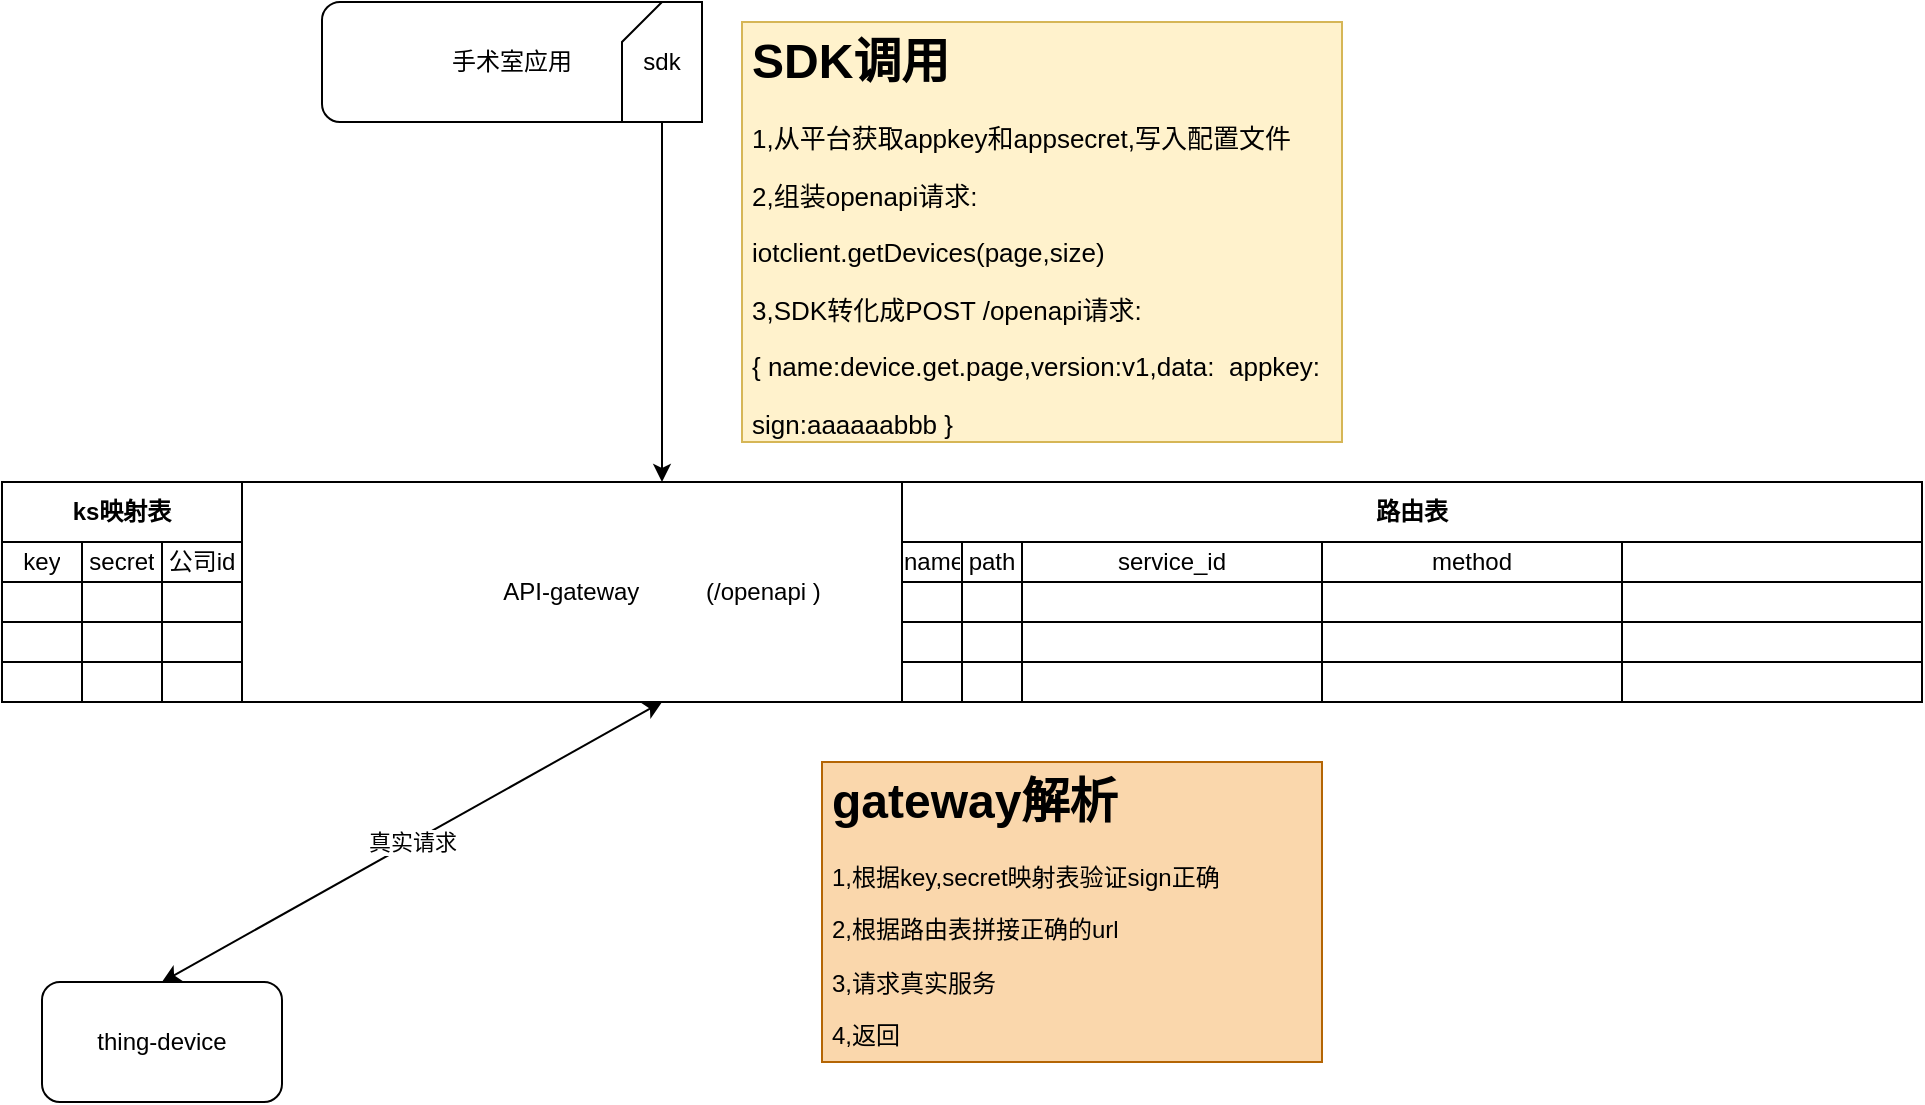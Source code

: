 <mxfile version="14.4.7" type="github"><diagram id="MEoMApLvEtQtHPDve6Ls" name="第 1 页"><mxGraphModel dx="1422" dy="762" grid="1" gridSize="10" guides="1" tooltips="1" connect="1" arrows="1" fold="1" page="1" pageScale="1" pageWidth="827" pageHeight="1169" math="0" shadow="0"><root><mxCell id="0"/><mxCell id="1" parent="0"/><mxCell id="lS9Wncv-ep41MwpDrUx7-1" value="手术室应用" style="rounded=1;whiteSpace=wrap;html=1;align=center;" vertex="1" parent="1"><mxGeometry x="290" y="120" width="190" height="60" as="geometry"/></mxCell><mxCell id="lS9Wncv-ep41MwpDrUx7-10" style="edgeStyle=orthogonalEdgeStyle;rounded=0;orthogonalLoop=1;jettySize=auto;html=1;exitX=0.5;exitY=1;exitDx=0;exitDy=0;exitPerimeter=0;" edge="1" parent="1" source="lS9Wncv-ep41MwpDrUx7-2" target="lS9Wncv-ep41MwpDrUx7-9"><mxGeometry relative="1" as="geometry"/></mxCell><mxCell id="lS9Wncv-ep41MwpDrUx7-2" value="sdk" style="shape=card;whiteSpace=wrap;html=1;size=20;" vertex="1" parent="1"><mxGeometry x="440" y="120" width="40" height="60" as="geometry"/></mxCell><mxCell id="lS9Wncv-ep41MwpDrUx7-6" value="&lt;p style=&quot;line-height: 100%&quot;&gt;&lt;/p&gt;&lt;h1&gt;&lt;font style=&quot;font-size: 24px&quot;&gt;SDK调用&lt;/font&gt;&lt;/h1&gt;&lt;p style=&quot;font-size: 13px&quot;&gt;&lt;font style=&quot;font-size: 13px&quot;&gt;1,从平台获取appkey和appsecret,写入配置文件&lt;/font&gt;&lt;/p&gt;&lt;p style=&quot;font-size: 13px&quot;&gt;&lt;font style=&quot;font-size: 13px&quot;&gt;2,组装openapi请求:&lt;/font&gt;&lt;/p&gt;&lt;p style=&quot;font-size: 13px&quot;&gt;&lt;font style=&quot;font-size: 13px&quot;&gt;iotclient.getDevices(page,size)&lt;/font&gt;&lt;/p&gt;&lt;p style=&quot;font-size: 13px&quot;&gt;&lt;font style=&quot;font-size: 13px&quot;&gt;3,SDK转化成POST /openapi请求:&lt;/font&gt;&lt;/p&gt;&lt;p style=&quot;font-size: 13px&quot;&gt;&lt;font style=&quot;font-size: 13px&quot;&gt;{ name:device.get.page,version:v1,data:&amp;nbsp; appkey:&amp;nbsp;&lt;/font&gt;&lt;/p&gt;&lt;p style=&quot;font-size: 13px&quot;&gt;&lt;font style=&quot;font-size: 13px&quot;&gt;sign:aaaaaabbb }&lt;/font&gt;&lt;/p&gt;&lt;p style=&quot;font-size: 13px&quot;&gt;&lt;font style=&quot;font-size: 13px&quot;&gt;&lt;br&gt;&lt;/font&gt;&lt;/p&gt;&lt;p&gt;&lt;br&gt;&lt;/p&gt;&lt;p&gt;&lt;/p&gt;" style="text;html=1;strokeColor=#d6b656;fillColor=#fff2cc;spacing=5;spacingTop=-20;whiteSpace=wrap;overflow=hidden;rounded=0;" vertex="1" parent="1"><mxGeometry x="500" y="130" width="300" height="210" as="geometry"/></mxCell><mxCell id="lS9Wncv-ep41MwpDrUx7-9" value="API-gateway&amp;nbsp; &amp;nbsp; &amp;nbsp; &amp;nbsp; &amp;nbsp; (/openapi )" style="rounded=0;whiteSpace=wrap;html=1;shadow=0;sketch=0;" vertex="1" parent="1"><mxGeometry x="130" y="360" width="660" height="110" as="geometry"/></mxCell><mxCell id="lS9Wncv-ep41MwpDrUx7-11" value="&lt;h1&gt;gateway解析&lt;/h1&gt;&lt;p&gt;1,根据key,secret映射表验证sign正确&lt;/p&gt;&lt;p&gt;2,根据路由表拼接正确的url&lt;/p&gt;&lt;p&gt;3,请求真实服务&lt;/p&gt;&lt;p&gt;4,返回&lt;/p&gt;" style="text;html=1;strokeColor=#b46504;fillColor=#fad7ac;spacing=5;spacingTop=-20;whiteSpace=wrap;overflow=hidden;rounded=0;shadow=0;sketch=0;" vertex="1" parent="1"><mxGeometry x="540" y="500" width="250" height="150" as="geometry"/></mxCell><mxCell id="lS9Wncv-ep41MwpDrUx7-12" value="thing-device" style="rounded=1;whiteSpace=wrap;html=1;shadow=0;sketch=0;" vertex="1" parent="1"><mxGeometry x="150" y="610" width="120" height="60" as="geometry"/></mxCell><mxCell id="lS9Wncv-ep41MwpDrUx7-13" value="真实请求" style="endArrow=classic;html=1;exitX=0.5;exitY=0;exitDx=0;exitDy=0;startArrow=classic;startFill=1;entryX=0.5;entryY=1;entryDx=0;entryDy=0;" edge="1" parent="1" source="lS9Wncv-ep41MwpDrUx7-12" target="lS9Wncv-ep41MwpDrUx7-9"><mxGeometry width="50" height="50" relative="1" as="geometry"><mxPoint x="360" y="480" as="sourcePoint"/><mxPoint x="410" y="430" as="targetPoint"/></mxGeometry></mxCell><mxCell id="lS9Wncv-ep41MwpDrUx7-15" value="ks映射表" style="shape=table;html=1;whiteSpace=wrap;startSize=30;container=1;collapsible=0;childLayout=tableLayout;fontStyle=1;align=center;shadow=0;sketch=0;" vertex="1" parent="1"><mxGeometry x="130" y="360" width="120" height="110" as="geometry"/></mxCell><mxCell id="lS9Wncv-ep41MwpDrUx7-16" value="" style="shape=partialRectangle;html=1;whiteSpace=wrap;collapsible=0;dropTarget=0;pointerEvents=0;fillColor=none;top=0;left=0;bottom=0;right=0;points=[[0,0.5],[1,0.5]];portConstraint=eastwest;" vertex="1" parent="lS9Wncv-ep41MwpDrUx7-15"><mxGeometry y="30" width="120" height="20" as="geometry"/></mxCell><mxCell id="lS9Wncv-ep41MwpDrUx7-17" value="key" style="shape=partialRectangle;html=1;whiteSpace=wrap;connectable=0;fillColor=none;top=0;left=0;bottom=0;right=0;overflow=hidden;" vertex="1" parent="lS9Wncv-ep41MwpDrUx7-16"><mxGeometry width="40" height="20" as="geometry"/></mxCell><mxCell id="lS9Wncv-ep41MwpDrUx7-18" value="secret" style="shape=partialRectangle;html=1;whiteSpace=wrap;connectable=0;fillColor=none;top=0;left=0;bottom=0;right=0;overflow=hidden;" vertex="1" parent="lS9Wncv-ep41MwpDrUx7-16"><mxGeometry x="40" width="40" height="20" as="geometry"/></mxCell><mxCell id="lS9Wncv-ep41MwpDrUx7-19" value="公司id" style="shape=partialRectangle;html=1;whiteSpace=wrap;connectable=0;fillColor=none;top=0;left=0;bottom=0;right=0;overflow=hidden;" vertex="1" parent="lS9Wncv-ep41MwpDrUx7-16"><mxGeometry x="80" width="40" height="20" as="geometry"/></mxCell><mxCell id="lS9Wncv-ep41MwpDrUx7-20" value="" style="shape=partialRectangle;html=1;whiteSpace=wrap;collapsible=0;dropTarget=0;pointerEvents=0;fillColor=none;top=0;left=0;bottom=0;right=0;points=[[0,0.5],[1,0.5]];portConstraint=eastwest;" vertex="1" parent="lS9Wncv-ep41MwpDrUx7-15"><mxGeometry y="50" width="120" height="20" as="geometry"/></mxCell><mxCell id="lS9Wncv-ep41MwpDrUx7-21" value="" style="shape=partialRectangle;html=1;whiteSpace=wrap;connectable=0;fillColor=none;top=0;left=0;bottom=0;right=0;overflow=hidden;" vertex="1" parent="lS9Wncv-ep41MwpDrUx7-20"><mxGeometry width="40" height="20" as="geometry"/></mxCell><mxCell id="lS9Wncv-ep41MwpDrUx7-22" value="" style="shape=partialRectangle;html=1;whiteSpace=wrap;connectable=0;fillColor=none;top=0;left=0;bottom=0;right=0;overflow=hidden;" vertex="1" parent="lS9Wncv-ep41MwpDrUx7-20"><mxGeometry x="40" width="40" height="20" as="geometry"/></mxCell><mxCell id="lS9Wncv-ep41MwpDrUx7-23" value="" style="shape=partialRectangle;html=1;whiteSpace=wrap;connectable=0;fillColor=none;top=0;left=0;bottom=0;right=0;overflow=hidden;" vertex="1" parent="lS9Wncv-ep41MwpDrUx7-20"><mxGeometry x="80" width="40" height="20" as="geometry"/></mxCell><mxCell id="lS9Wncv-ep41MwpDrUx7-28" value="" style="shape=partialRectangle;html=1;whiteSpace=wrap;collapsible=0;dropTarget=0;pointerEvents=0;fillColor=none;top=0;left=0;bottom=0;right=0;points=[[0,0.5],[1,0.5]];portConstraint=eastwest;" vertex="1" parent="lS9Wncv-ep41MwpDrUx7-15"><mxGeometry y="70" width="120" height="20" as="geometry"/></mxCell><mxCell id="lS9Wncv-ep41MwpDrUx7-29" value="" style="shape=partialRectangle;html=1;whiteSpace=wrap;connectable=0;fillColor=none;top=0;left=0;bottom=0;right=0;overflow=hidden;" vertex="1" parent="lS9Wncv-ep41MwpDrUx7-28"><mxGeometry width="40" height="20" as="geometry"/></mxCell><mxCell id="lS9Wncv-ep41MwpDrUx7-30" value="" style="shape=partialRectangle;html=1;whiteSpace=wrap;connectable=0;fillColor=none;top=0;left=0;bottom=0;right=0;overflow=hidden;" vertex="1" parent="lS9Wncv-ep41MwpDrUx7-28"><mxGeometry x="40" width="40" height="20" as="geometry"/></mxCell><mxCell id="lS9Wncv-ep41MwpDrUx7-31" value="" style="shape=partialRectangle;html=1;whiteSpace=wrap;connectable=0;fillColor=none;top=0;left=0;bottom=0;right=0;overflow=hidden;" vertex="1" parent="lS9Wncv-ep41MwpDrUx7-28"><mxGeometry x="80" width="40" height="20" as="geometry"/></mxCell><mxCell id="lS9Wncv-ep41MwpDrUx7-24" value="" style="shape=partialRectangle;html=1;whiteSpace=wrap;collapsible=0;dropTarget=0;pointerEvents=0;fillColor=none;top=0;left=0;bottom=0;right=0;points=[[0,0.5],[1,0.5]];portConstraint=eastwest;" vertex="1" parent="lS9Wncv-ep41MwpDrUx7-15"><mxGeometry y="90" width="120" height="20" as="geometry"/></mxCell><mxCell id="lS9Wncv-ep41MwpDrUx7-25" value="" style="shape=partialRectangle;html=1;whiteSpace=wrap;connectable=0;fillColor=none;top=0;left=0;bottom=0;right=0;overflow=hidden;" vertex="1" parent="lS9Wncv-ep41MwpDrUx7-24"><mxGeometry width="40" height="20" as="geometry"/></mxCell><mxCell id="lS9Wncv-ep41MwpDrUx7-26" value="" style="shape=partialRectangle;html=1;whiteSpace=wrap;connectable=0;fillColor=none;top=0;left=0;bottom=0;right=0;overflow=hidden;" vertex="1" parent="lS9Wncv-ep41MwpDrUx7-24"><mxGeometry x="40" width="40" height="20" as="geometry"/></mxCell><mxCell id="lS9Wncv-ep41MwpDrUx7-27" value="" style="shape=partialRectangle;html=1;whiteSpace=wrap;connectable=0;fillColor=none;top=0;left=0;bottom=0;right=0;overflow=hidden;" vertex="1" parent="lS9Wncv-ep41MwpDrUx7-24"><mxGeometry x="80" width="40" height="20" as="geometry"/></mxCell><mxCell id="lS9Wncv-ep41MwpDrUx7-36" value="路由表" style="shape=table;html=1;whiteSpace=wrap;startSize=30;container=1;collapsible=0;childLayout=tableLayout;fontStyle=1;align=center;shadow=0;sketch=0;" vertex="1" parent="1"><mxGeometry x="580" y="360" width="510" height="110" as="geometry"/></mxCell><mxCell id="lS9Wncv-ep41MwpDrUx7-37" value="" style="shape=partialRectangle;html=1;whiteSpace=wrap;collapsible=0;dropTarget=0;pointerEvents=0;fillColor=none;top=0;left=0;bottom=0;right=0;points=[[0,0.5],[1,0.5]];portConstraint=eastwest;" vertex="1" parent="lS9Wncv-ep41MwpDrUx7-36"><mxGeometry y="30" width="510" height="20" as="geometry"/></mxCell><mxCell id="lS9Wncv-ep41MwpDrUx7-38" value="name" style="shape=partialRectangle;html=1;whiteSpace=wrap;connectable=0;fillColor=none;top=0;left=0;bottom=0;right=0;overflow=hidden;" vertex="1" parent="lS9Wncv-ep41MwpDrUx7-37"><mxGeometry width="30" height="20" as="geometry"/></mxCell><mxCell id="lS9Wncv-ep41MwpDrUx7-39" value="path" style="shape=partialRectangle;html=1;whiteSpace=wrap;connectable=0;fillColor=none;top=0;left=0;bottom=0;right=0;overflow=hidden;" vertex="1" parent="lS9Wncv-ep41MwpDrUx7-37"><mxGeometry x="30" width="30" height="20" as="geometry"/></mxCell><mxCell id="lS9Wncv-ep41MwpDrUx7-40" value="service_id" style="shape=partialRectangle;html=1;whiteSpace=wrap;connectable=0;fillColor=none;top=0;left=0;bottom=0;right=0;overflow=hidden;" vertex="1" parent="lS9Wncv-ep41MwpDrUx7-37"><mxGeometry x="60" width="150" height="20" as="geometry"/></mxCell><mxCell id="lS9Wncv-ep41MwpDrUx7-54" value="method" style="shape=partialRectangle;html=1;whiteSpace=wrap;connectable=0;fillColor=none;top=0;left=0;bottom=0;right=0;overflow=hidden;" vertex="1" parent="lS9Wncv-ep41MwpDrUx7-37"><mxGeometry x="210" width="150" height="20" as="geometry"/></mxCell><mxCell id="lS9Wncv-ep41MwpDrUx7-58" style="shape=partialRectangle;html=1;whiteSpace=wrap;connectable=0;fillColor=none;top=0;left=0;bottom=0;right=0;overflow=hidden;" vertex="1" parent="lS9Wncv-ep41MwpDrUx7-37"><mxGeometry x="360" width="150" height="20" as="geometry"/></mxCell><mxCell id="lS9Wncv-ep41MwpDrUx7-41" value="" style="shape=partialRectangle;html=1;whiteSpace=wrap;collapsible=0;dropTarget=0;pointerEvents=0;fillColor=none;top=0;left=0;bottom=0;right=0;points=[[0,0.5],[1,0.5]];portConstraint=eastwest;" vertex="1" parent="lS9Wncv-ep41MwpDrUx7-36"><mxGeometry y="50" width="510" height="20" as="geometry"/></mxCell><mxCell id="lS9Wncv-ep41MwpDrUx7-42" value="" style="shape=partialRectangle;html=1;whiteSpace=wrap;connectable=0;fillColor=none;top=0;left=0;bottom=0;right=0;overflow=hidden;" vertex="1" parent="lS9Wncv-ep41MwpDrUx7-41"><mxGeometry width="30" height="20" as="geometry"/></mxCell><mxCell id="lS9Wncv-ep41MwpDrUx7-43" value="" style="shape=partialRectangle;html=1;whiteSpace=wrap;connectable=0;fillColor=none;top=0;left=0;bottom=0;right=0;overflow=hidden;" vertex="1" parent="lS9Wncv-ep41MwpDrUx7-41"><mxGeometry x="30" width="30" height="20" as="geometry"/></mxCell><mxCell id="lS9Wncv-ep41MwpDrUx7-44" value="" style="shape=partialRectangle;html=1;whiteSpace=wrap;connectable=0;fillColor=none;top=0;left=0;bottom=0;right=0;overflow=hidden;" vertex="1" parent="lS9Wncv-ep41MwpDrUx7-41"><mxGeometry x="60" width="150" height="20" as="geometry"/></mxCell><mxCell id="lS9Wncv-ep41MwpDrUx7-55" style="shape=partialRectangle;html=1;whiteSpace=wrap;connectable=0;fillColor=none;top=0;left=0;bottom=0;right=0;overflow=hidden;" vertex="1" parent="lS9Wncv-ep41MwpDrUx7-41"><mxGeometry x="210" width="150" height="20" as="geometry"/></mxCell><mxCell id="lS9Wncv-ep41MwpDrUx7-59" style="shape=partialRectangle;html=1;whiteSpace=wrap;connectable=0;fillColor=none;top=0;left=0;bottom=0;right=0;overflow=hidden;" vertex="1" parent="lS9Wncv-ep41MwpDrUx7-41"><mxGeometry x="360" width="150" height="20" as="geometry"/></mxCell><mxCell id="lS9Wncv-ep41MwpDrUx7-45" value="" style="shape=partialRectangle;html=1;whiteSpace=wrap;collapsible=0;dropTarget=0;pointerEvents=0;fillColor=none;top=0;left=0;bottom=0;right=0;points=[[0,0.5],[1,0.5]];portConstraint=eastwest;" vertex="1" parent="lS9Wncv-ep41MwpDrUx7-36"><mxGeometry y="70" width="510" height="20" as="geometry"/></mxCell><mxCell id="lS9Wncv-ep41MwpDrUx7-46" value="" style="shape=partialRectangle;html=1;whiteSpace=wrap;connectable=0;fillColor=none;top=0;left=0;bottom=0;right=0;overflow=hidden;" vertex="1" parent="lS9Wncv-ep41MwpDrUx7-45"><mxGeometry width="30" height="20" as="geometry"/></mxCell><mxCell id="lS9Wncv-ep41MwpDrUx7-47" value="" style="shape=partialRectangle;html=1;whiteSpace=wrap;connectable=0;fillColor=none;top=0;left=0;bottom=0;right=0;overflow=hidden;" vertex="1" parent="lS9Wncv-ep41MwpDrUx7-45"><mxGeometry x="30" width="30" height="20" as="geometry"/></mxCell><mxCell id="lS9Wncv-ep41MwpDrUx7-48" value="" style="shape=partialRectangle;html=1;whiteSpace=wrap;connectable=0;fillColor=none;top=0;left=0;bottom=0;right=0;overflow=hidden;" vertex="1" parent="lS9Wncv-ep41MwpDrUx7-45"><mxGeometry x="60" width="150" height="20" as="geometry"/></mxCell><mxCell id="lS9Wncv-ep41MwpDrUx7-56" style="shape=partialRectangle;html=1;whiteSpace=wrap;connectable=0;fillColor=none;top=0;left=0;bottom=0;right=0;overflow=hidden;" vertex="1" parent="lS9Wncv-ep41MwpDrUx7-45"><mxGeometry x="210" width="150" height="20" as="geometry"/></mxCell><mxCell id="lS9Wncv-ep41MwpDrUx7-60" style="shape=partialRectangle;html=1;whiteSpace=wrap;connectable=0;fillColor=none;top=0;left=0;bottom=0;right=0;overflow=hidden;" vertex="1" parent="lS9Wncv-ep41MwpDrUx7-45"><mxGeometry x="360" width="150" height="20" as="geometry"/></mxCell><mxCell id="lS9Wncv-ep41MwpDrUx7-49" value="" style="shape=partialRectangle;html=1;whiteSpace=wrap;collapsible=0;dropTarget=0;pointerEvents=0;fillColor=none;top=0;left=0;bottom=0;right=0;points=[[0,0.5],[1,0.5]];portConstraint=eastwest;" vertex="1" parent="lS9Wncv-ep41MwpDrUx7-36"><mxGeometry y="90" width="510" height="20" as="geometry"/></mxCell><mxCell id="lS9Wncv-ep41MwpDrUx7-50" value="" style="shape=partialRectangle;html=1;whiteSpace=wrap;connectable=0;fillColor=none;top=0;left=0;bottom=0;right=0;overflow=hidden;" vertex="1" parent="lS9Wncv-ep41MwpDrUx7-49"><mxGeometry width="30" height="20" as="geometry"/></mxCell><mxCell id="lS9Wncv-ep41MwpDrUx7-51" value="" style="shape=partialRectangle;html=1;whiteSpace=wrap;connectable=0;fillColor=none;top=0;left=0;bottom=0;right=0;overflow=hidden;" vertex="1" parent="lS9Wncv-ep41MwpDrUx7-49"><mxGeometry x="30" width="30" height="20" as="geometry"/></mxCell><mxCell id="lS9Wncv-ep41MwpDrUx7-52" value="" style="shape=partialRectangle;html=1;whiteSpace=wrap;connectable=0;fillColor=none;top=0;left=0;bottom=0;right=0;overflow=hidden;" vertex="1" parent="lS9Wncv-ep41MwpDrUx7-49"><mxGeometry x="60" width="150" height="20" as="geometry"/></mxCell><mxCell id="lS9Wncv-ep41MwpDrUx7-57" style="shape=partialRectangle;html=1;whiteSpace=wrap;connectable=0;fillColor=none;top=0;left=0;bottom=0;right=0;overflow=hidden;" vertex="1" parent="lS9Wncv-ep41MwpDrUx7-49"><mxGeometry x="210" width="150" height="20" as="geometry"/></mxCell><mxCell id="lS9Wncv-ep41MwpDrUx7-61" style="shape=partialRectangle;html=1;whiteSpace=wrap;connectable=0;fillColor=none;top=0;left=0;bottom=0;right=0;overflow=hidden;" vertex="1" parent="lS9Wncv-ep41MwpDrUx7-49"><mxGeometry x="360" width="150" height="20" as="geometry"/></mxCell></root></mxGraphModel></diagram></mxfile>